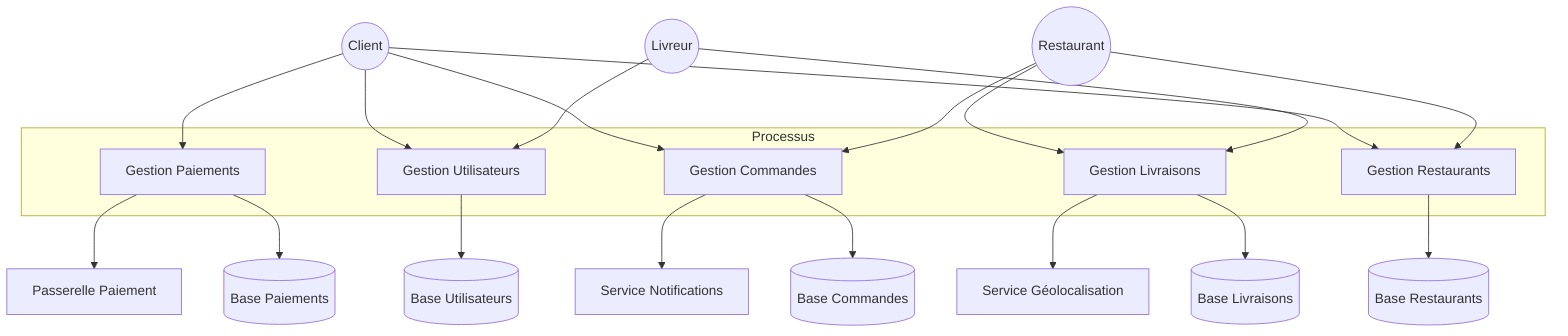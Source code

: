 flowchart TD
    %% Acteurs externes
    Customer((Client))
    Restaurant((Restaurant))
    Driver((Livreur))

    %% Processus principaux
    subgraph Processus
        OrderMgmt[Gestion Commandes]
        RestaurantMgmt[Gestion Restaurants]
        DeliveryMgmt[Gestion Livraisons]
        PaymentMgmt[Gestion Paiements]
        UserMgmt[Gestion Utilisateurs]
    end

    %% Stockage de données
    DB_Users[(Base Utilisateurs)]
    DB_Restaurants[(Base Restaurants)]
    DB_Orders[(Base Commandes)]
    DB_Deliveries[(Base Livraisons)]
    DB_Payments[(Base Paiements)]

    %% Services externes
    PaymentGW[Passerelle Paiement]
    GeoService[Service Géolocalisation]
    NotifService[Service Notifications]

    %% Flux de données
    Customer --> UserMgmt
    Customer --> RestaurantMgmt
    Customer --> OrderMgmt
    Customer --> PaymentMgmt

    Restaurant --> RestaurantMgmt
    Restaurant --> OrderMgmt
    Restaurant --> DeliveryMgmt

    Driver --> UserMgmt
    Driver --> DeliveryMgmt

    %% Stockage
    UserMgmt --> DB_Users
    RestaurantMgmt --> DB_Restaurants
    OrderMgmt --> DB_Orders
    DeliveryMgmt --> DB_Deliveries
    PaymentMgmt --> DB_Payments

    %% Services externes
    PaymentMgmt --> PaymentGW
    DeliveryMgmt --> GeoService
    OrderMgmt --> NotifService